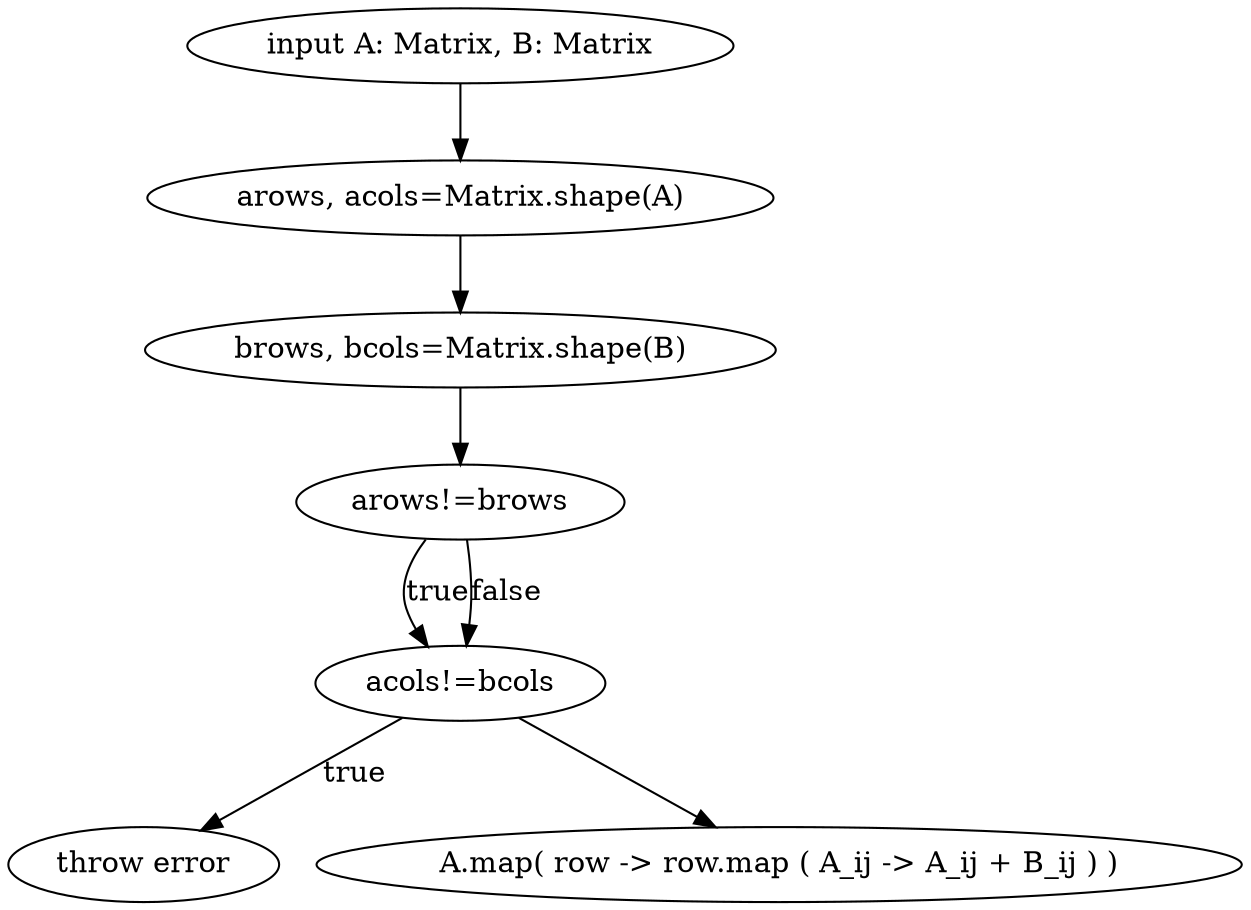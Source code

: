 digraph G {
   INP [label="input A: Matrix, B: Matrix"]
   SET1 [label="arows, acols=Matrix.shape(A)"]
   SET2 [label="brows, bcols=Matrix.shape(B)"]
   IFL [label="arows!=brows"]
   IFR [label="acols!=bcols"]
   THROW [label="throw error"]
    MAP [label="A.map( row -> row.map ( A_ij -> A_ij + B_ij ) )"]

   INP -> SET1 -> SET2 -> IFL 
   IFL -> IFR [label="true"]
   IFR -> THROW [label="true"]
   IFL -> IFR [label="false"]
   IFR -> MAP
   
}